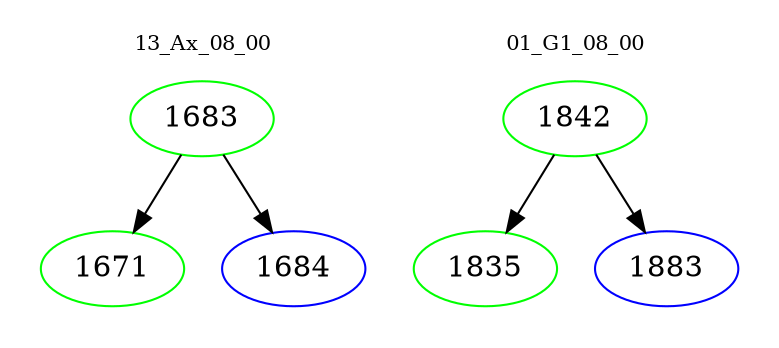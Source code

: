 digraph{
subgraph cluster_0 {
color = white
label = "13_Ax_08_00";
fontsize=10;
T0_1683 [label="1683", color="green"]
T0_1683 -> T0_1671 [color="black"]
T0_1671 [label="1671", color="green"]
T0_1683 -> T0_1684 [color="black"]
T0_1684 [label="1684", color="blue"]
}
subgraph cluster_1 {
color = white
label = "01_G1_08_00";
fontsize=10;
T1_1842 [label="1842", color="green"]
T1_1842 -> T1_1835 [color="black"]
T1_1835 [label="1835", color="green"]
T1_1842 -> T1_1883 [color="black"]
T1_1883 [label="1883", color="blue"]
}
}
